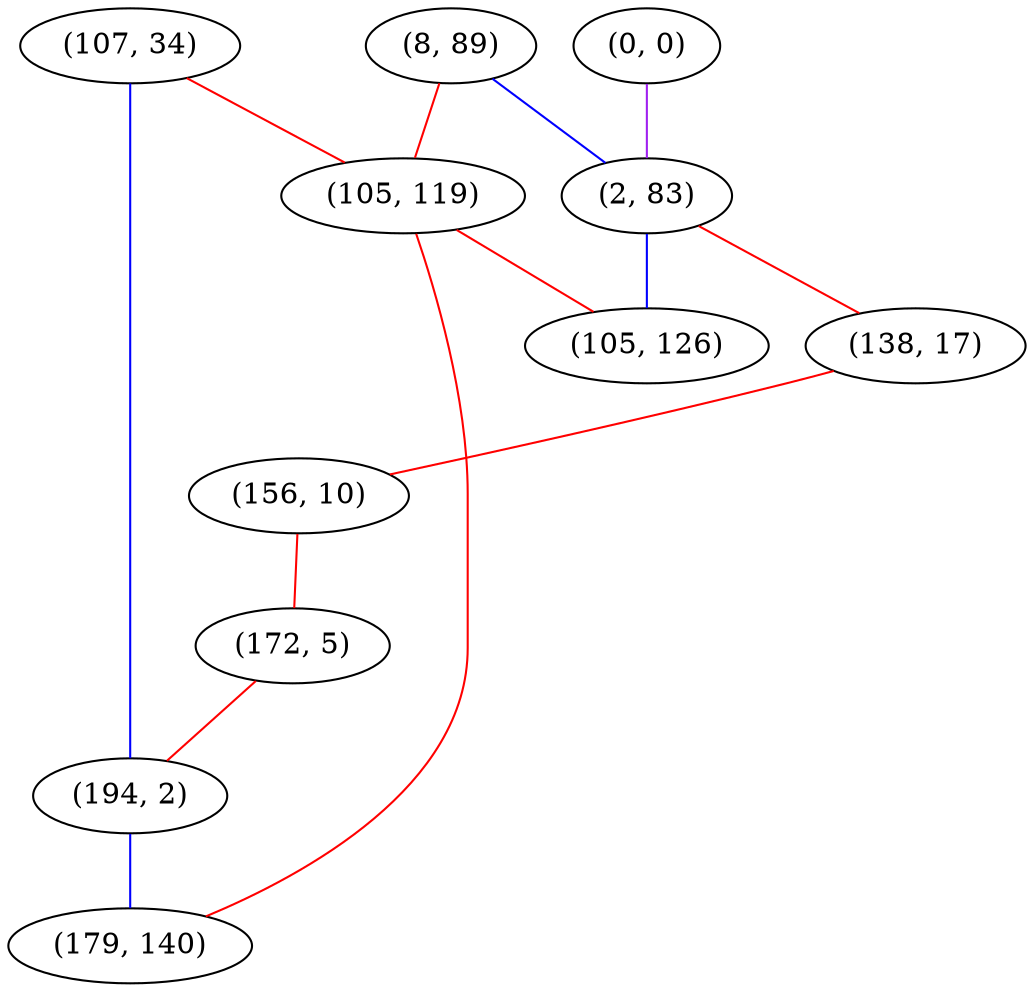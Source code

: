 graph "" {
"(8, 89)";
"(0, 0)";
"(2, 83)";
"(138, 17)";
"(156, 10)";
"(107, 34)";
"(105, 119)";
"(172, 5)";
"(105, 126)";
"(194, 2)";
"(179, 140)";
"(8, 89)" -- "(2, 83)"  [color=blue, key=0, weight=3];
"(8, 89)" -- "(105, 119)"  [color=red, key=0, weight=1];
"(0, 0)" -- "(2, 83)"  [color=purple, key=0, weight=4];
"(2, 83)" -- "(105, 126)"  [color=blue, key=0, weight=3];
"(2, 83)" -- "(138, 17)"  [color=red, key=0, weight=1];
"(138, 17)" -- "(156, 10)"  [color=red, key=0, weight=1];
"(156, 10)" -- "(172, 5)"  [color=red, key=0, weight=1];
"(107, 34)" -- "(194, 2)"  [color=blue, key=0, weight=3];
"(107, 34)" -- "(105, 119)"  [color=red, key=0, weight=1];
"(105, 119)" -- "(179, 140)"  [color=red, key=0, weight=1];
"(105, 119)" -- "(105, 126)"  [color=red, key=0, weight=1];
"(172, 5)" -- "(194, 2)"  [color=red, key=0, weight=1];
"(194, 2)" -- "(179, 140)"  [color=blue, key=0, weight=3];
}
